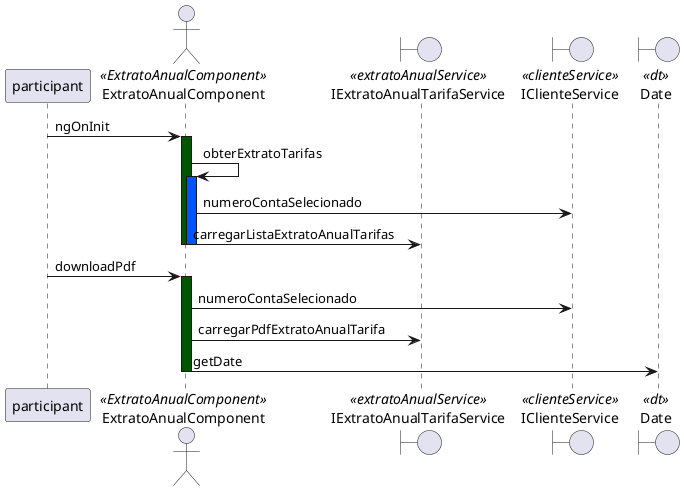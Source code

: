 @startuml 
 participant participant as Usuario
actor  ExtratoAnualComponent as ExtratoAnualComponent<<ExtratoAnualComponent >> 
boundary  IExtratoAnualTarifaService as extratoAnualService<<extratoAnualService >> 
boundary  IClienteService as clienteService<<clienteService >> 
boundary  Date as dt<<dt >> 
Usuario -> ExtratoAnualComponent:ngOnInit
activate ExtratoAnualComponent #005500
ExtratoAnualComponent -> ExtratoAnualComponent:obterExtratoTarifas
activate ExtratoAnualComponent #0055FF
ExtratoAnualComponent -> clienteService:numeroContaSelecionado
ExtratoAnualComponent -> extratoAnualService:carregarListaExtratoAnualTarifas
deactivate ExtratoAnualComponent
deactivate ExtratoAnualComponent
Usuario -> ExtratoAnualComponent:downloadPdf
activate ExtratoAnualComponent #005500
ExtratoAnualComponent -> clienteService:numeroContaSelecionado
ExtratoAnualComponent -> extratoAnualService:carregarPdfExtratoAnualTarifa
ExtratoAnualComponent -> dt:getDate
deactivate ExtratoAnualComponent
@enduml
